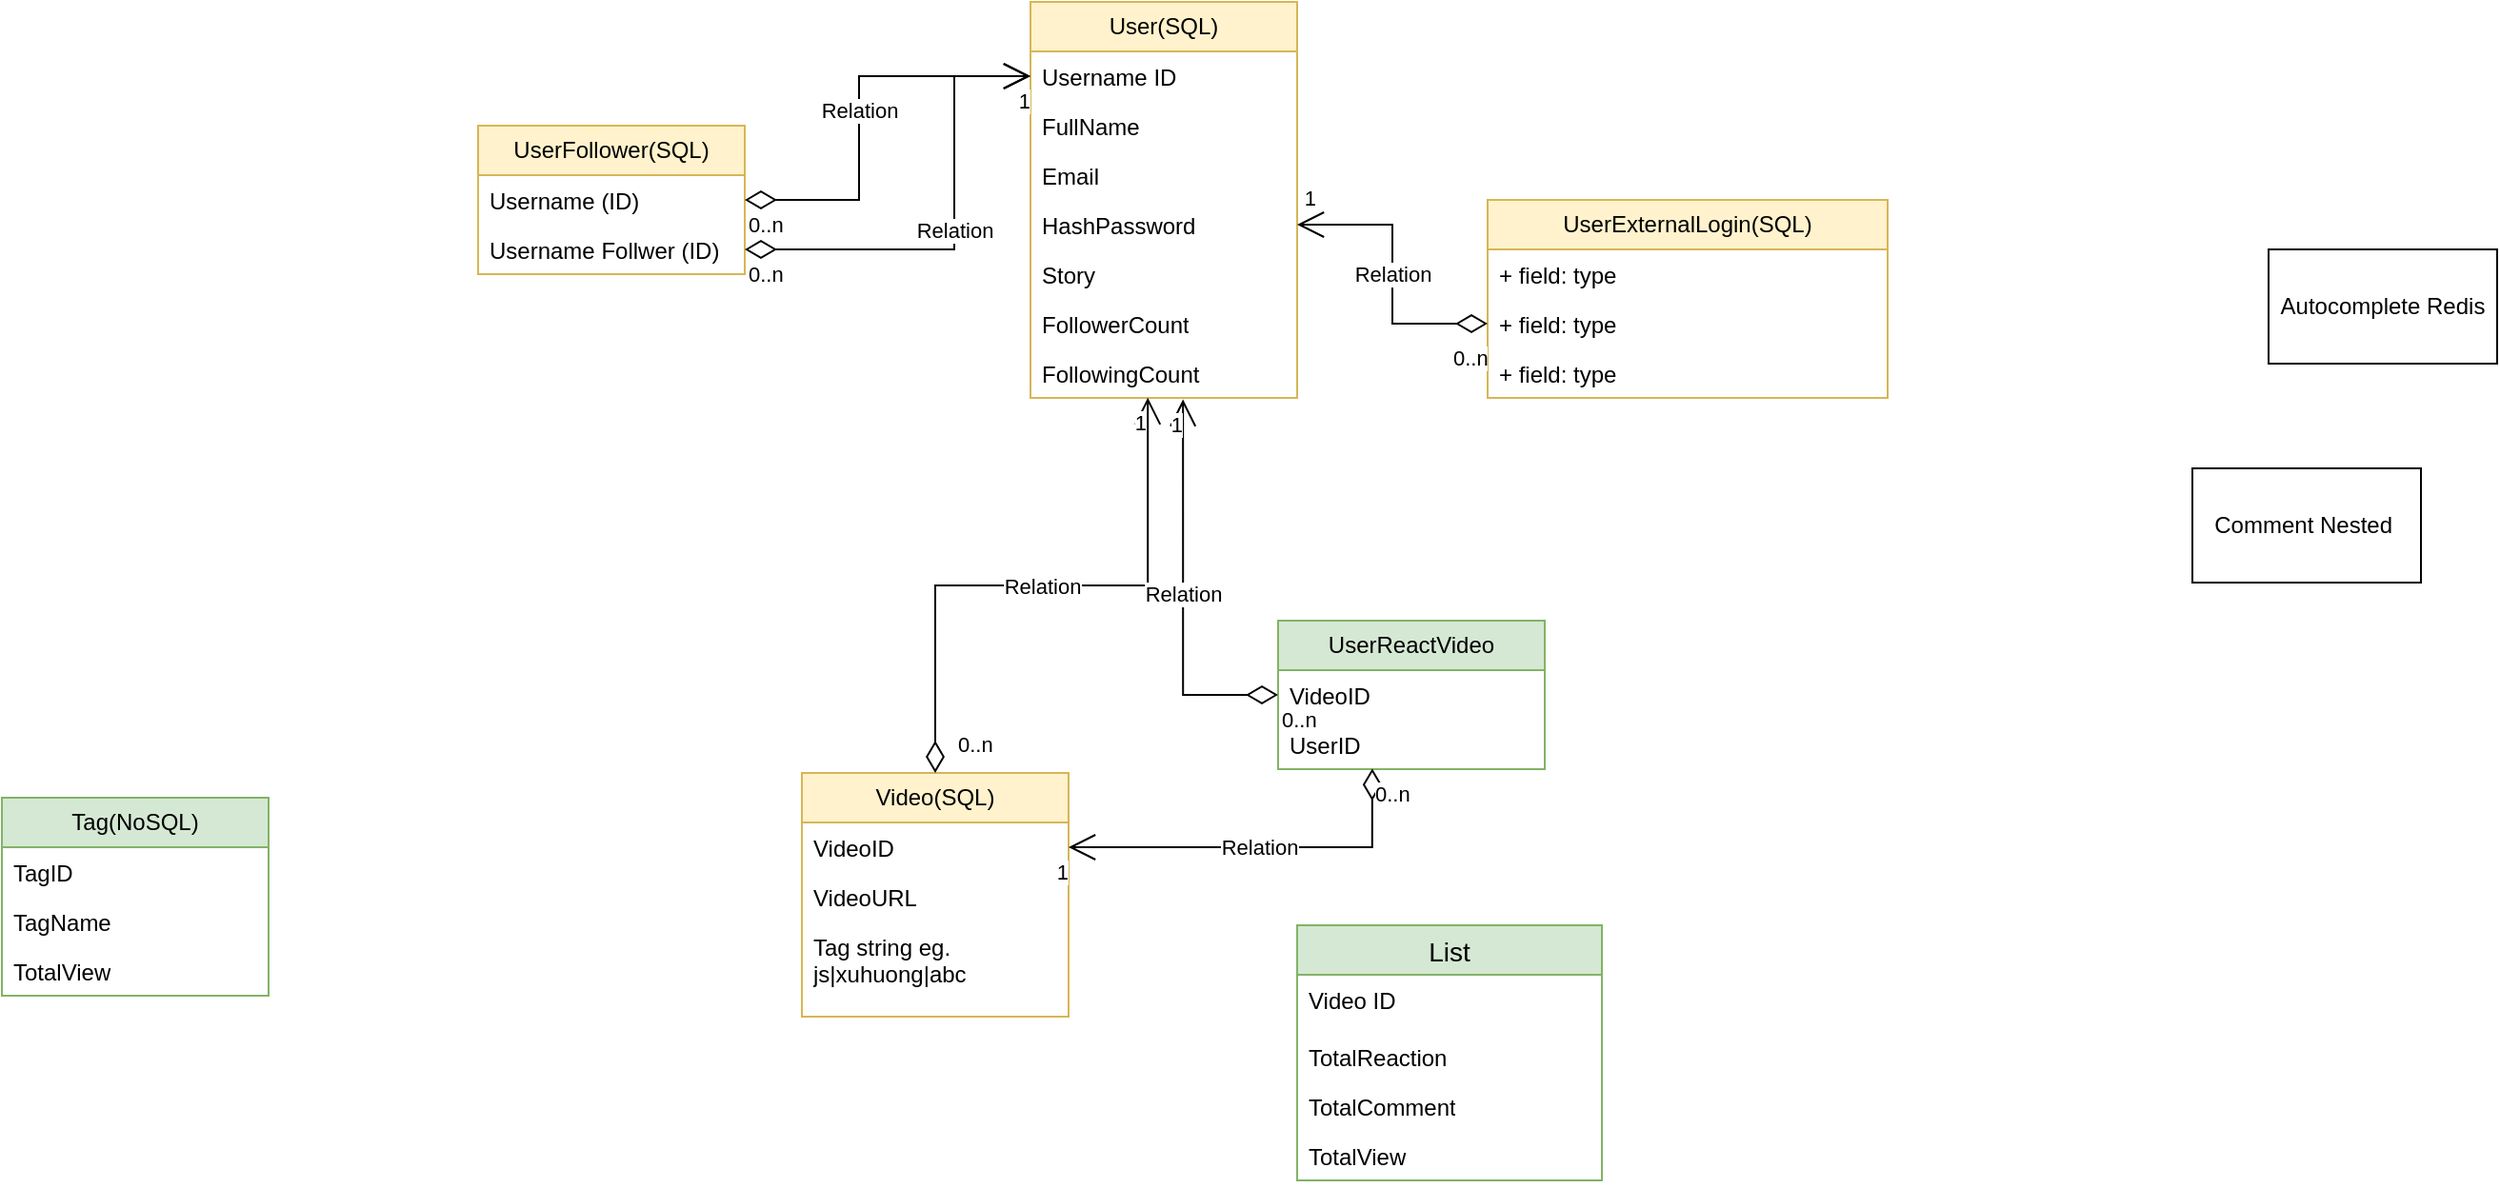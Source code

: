 <mxfile version="21.6.8" type="device" pages="2">
  <diagram name="EER" id="XyKFtOd7oVnVbGtcL6CF">
    <mxGraphModel dx="1886" dy="614" grid="1" gridSize="10" guides="1" tooltips="1" connect="1" arrows="1" fold="1" page="1" pageScale="1" pageWidth="850" pageHeight="1100" math="0" shadow="0">
      <root>
        <mxCell id="0" />
        <mxCell id="1" parent="0" />
        <mxCell id="Qx_WIyM45afaayBWKGsE-9" value="User(SQL)" style="swimlane;fontStyle=0;childLayout=stackLayout;horizontal=1;startSize=26;fillColor=#fff2cc;horizontalStack=0;resizeParent=1;resizeParentMax=0;resizeLast=0;collapsible=1;marginBottom=0;whiteSpace=wrap;html=1;strokeColor=#d6b656;" parent="1" vertex="1">
          <mxGeometry x="150" y="455" width="140" height="208" as="geometry" />
        </mxCell>
        <mxCell id="Qx_WIyM45afaayBWKGsE-10" value="Username ID" style="text;strokeColor=none;fillColor=none;align=left;verticalAlign=top;spacingLeft=4;spacingRight=4;overflow=hidden;rotatable=0;points=[[0,0.5],[1,0.5]];portConstraint=eastwest;whiteSpace=wrap;html=1;" parent="Qx_WIyM45afaayBWKGsE-9" vertex="1">
          <mxGeometry y="26" width="140" height="26" as="geometry" />
        </mxCell>
        <mxCell id="Qx_WIyM45afaayBWKGsE-14" value="FullName" style="text;strokeColor=none;fillColor=none;align=left;verticalAlign=top;spacingLeft=4;spacingRight=4;overflow=hidden;rotatable=0;points=[[0,0.5],[1,0.5]];portConstraint=eastwest;whiteSpace=wrap;html=1;" parent="Qx_WIyM45afaayBWKGsE-9" vertex="1">
          <mxGeometry y="52" width="140" height="26" as="geometry" />
        </mxCell>
        <mxCell id="Qx_WIyM45afaayBWKGsE-11" value="Email" style="text;strokeColor=none;fillColor=none;align=left;verticalAlign=top;spacingLeft=4;spacingRight=4;overflow=hidden;rotatable=0;points=[[0,0.5],[1,0.5]];portConstraint=eastwest;whiteSpace=wrap;html=1;" parent="Qx_WIyM45afaayBWKGsE-9" vertex="1">
          <mxGeometry y="78" width="140" height="26" as="geometry" />
        </mxCell>
        <mxCell id="Qx_WIyM45afaayBWKGsE-12" value="HashPassword" style="text;strokeColor=none;fillColor=none;align=left;verticalAlign=top;spacingLeft=4;spacingRight=4;overflow=hidden;rotatable=0;points=[[0,0.5],[1,0.5]];portConstraint=eastwest;whiteSpace=wrap;html=1;" parent="Qx_WIyM45afaayBWKGsE-9" vertex="1">
          <mxGeometry y="104" width="140" height="26" as="geometry" />
        </mxCell>
        <mxCell id="Qx_WIyM45afaayBWKGsE-15" value="Story" style="text;strokeColor=none;fillColor=none;align=left;verticalAlign=top;spacingLeft=4;spacingRight=4;overflow=hidden;rotatable=0;points=[[0,0.5],[1,0.5]];portConstraint=eastwest;whiteSpace=wrap;html=1;" parent="Qx_WIyM45afaayBWKGsE-9" vertex="1">
          <mxGeometry y="130" width="140" height="26" as="geometry" />
        </mxCell>
        <mxCell id="Qx_WIyM45afaayBWKGsE-13" value="FollowerCount" style="text;strokeColor=none;fillColor=none;align=left;verticalAlign=top;spacingLeft=4;spacingRight=4;overflow=hidden;rotatable=0;points=[[0,0.5],[1,0.5]];portConstraint=eastwest;whiteSpace=wrap;html=1;" parent="Qx_WIyM45afaayBWKGsE-9" vertex="1">
          <mxGeometry y="156" width="140" height="26" as="geometry" />
        </mxCell>
        <mxCell id="Qx_WIyM45afaayBWKGsE-24" value="FollowingCount" style="text;strokeColor=none;fillColor=none;align=left;verticalAlign=top;spacingLeft=4;spacingRight=4;overflow=hidden;rotatable=0;points=[[0,0.5],[1,0.5]];portConstraint=eastwest;whiteSpace=wrap;html=1;" parent="Qx_WIyM45afaayBWKGsE-9" vertex="1">
          <mxGeometry y="182" width="140" height="26" as="geometry" />
        </mxCell>
        <mxCell id="Qx_WIyM45afaayBWKGsE-16" value="UserExternalLogin(SQL)" style="swimlane;fontStyle=0;childLayout=stackLayout;horizontal=1;startSize=26;fillColor=#fff2cc;horizontalStack=0;resizeParent=1;resizeParentMax=0;resizeLast=0;collapsible=1;marginBottom=0;whiteSpace=wrap;html=1;strokeColor=#d6b656;" parent="1" vertex="1">
          <mxGeometry x="390" y="559" width="210" height="104" as="geometry" />
        </mxCell>
        <mxCell id="Qx_WIyM45afaayBWKGsE-17" value="+ field: type" style="text;strokeColor=none;fillColor=none;align=left;verticalAlign=top;spacingLeft=4;spacingRight=4;overflow=hidden;rotatable=0;points=[[0,0.5],[1,0.5]];portConstraint=eastwest;whiteSpace=wrap;html=1;" parent="Qx_WIyM45afaayBWKGsE-16" vertex="1">
          <mxGeometry y="26" width="210" height="26" as="geometry" />
        </mxCell>
        <mxCell id="Qx_WIyM45afaayBWKGsE-18" value="+ field: type" style="text;strokeColor=none;fillColor=none;align=left;verticalAlign=top;spacingLeft=4;spacingRight=4;overflow=hidden;rotatable=0;points=[[0,0.5],[1,0.5]];portConstraint=eastwest;whiteSpace=wrap;html=1;" parent="Qx_WIyM45afaayBWKGsE-16" vertex="1">
          <mxGeometry y="52" width="210" height="26" as="geometry" />
        </mxCell>
        <mxCell id="Qx_WIyM45afaayBWKGsE-19" value="+ field: type" style="text;strokeColor=none;fillColor=none;align=left;verticalAlign=top;spacingLeft=4;spacingRight=4;overflow=hidden;rotatable=0;points=[[0,0.5],[1,0.5]];portConstraint=eastwest;whiteSpace=wrap;html=1;" parent="Qx_WIyM45afaayBWKGsE-16" vertex="1">
          <mxGeometry y="78" width="210" height="26" as="geometry" />
        </mxCell>
        <mxCell id="Qx_WIyM45afaayBWKGsE-21" value="Relation" style="endArrow=open;html=1;endSize=12;startArrow=diamondThin;startSize=14;startFill=0;edgeStyle=orthogonalEdgeStyle;rounded=0;" parent="1" source="Qx_WIyM45afaayBWKGsE-18" target="Qx_WIyM45afaayBWKGsE-12" edge="1">
          <mxGeometry relative="1" as="geometry">
            <mxPoint x="260" y="850" as="sourcePoint" />
            <mxPoint x="420" y="850" as="targetPoint" />
          </mxGeometry>
        </mxCell>
        <mxCell id="Qx_WIyM45afaayBWKGsE-22" value="0..n" style="edgeLabel;resizable=0;html=1;align=left;verticalAlign=top;" parent="Qx_WIyM45afaayBWKGsE-21" connectable="0" vertex="1">
          <mxGeometry x="-1" relative="1" as="geometry">
            <mxPoint x="-20" y="5" as="offset" />
          </mxGeometry>
        </mxCell>
        <mxCell id="Qx_WIyM45afaayBWKGsE-23" value="1" style="edgeLabel;resizable=0;html=1;align=right;verticalAlign=top;" parent="Qx_WIyM45afaayBWKGsE-21" connectable="0" vertex="1">
          <mxGeometry x="1" relative="1" as="geometry">
            <mxPoint x="10" y="-27" as="offset" />
          </mxGeometry>
        </mxCell>
        <mxCell id="Qx_WIyM45afaayBWKGsE-25" value="UserFollower(SQL)" style="swimlane;fontStyle=0;childLayout=stackLayout;horizontal=1;startSize=26;fillColor=#fff2cc;horizontalStack=0;resizeParent=1;resizeParentMax=0;resizeLast=0;collapsible=1;marginBottom=0;whiteSpace=wrap;html=1;strokeColor=#d6b656;" parent="1" vertex="1">
          <mxGeometry x="-140" y="520" width="140" height="78" as="geometry" />
        </mxCell>
        <mxCell id="Qx_WIyM45afaayBWKGsE-26" value="Username (ID)" style="text;strokeColor=none;fillColor=none;align=left;verticalAlign=top;spacingLeft=4;spacingRight=4;overflow=hidden;rotatable=0;points=[[0,0.5],[1,0.5]];portConstraint=eastwest;whiteSpace=wrap;html=1;" parent="Qx_WIyM45afaayBWKGsE-25" vertex="1">
          <mxGeometry y="26" width="140" height="26" as="geometry" />
        </mxCell>
        <mxCell id="Qx_WIyM45afaayBWKGsE-27" value="Username Follwer (ID)" style="text;strokeColor=none;fillColor=none;align=left;verticalAlign=top;spacingLeft=4;spacingRight=4;overflow=hidden;rotatable=0;points=[[0,0.5],[1,0.5]];portConstraint=eastwest;whiteSpace=wrap;html=1;" parent="Qx_WIyM45afaayBWKGsE-25" vertex="1">
          <mxGeometry y="52" width="140" height="26" as="geometry" />
        </mxCell>
        <mxCell id="Qx_WIyM45afaayBWKGsE-29" value="Relation" style="endArrow=open;html=1;endSize=12;startArrow=diamondThin;startSize=14;startFill=0;edgeStyle=orthogonalEdgeStyle;rounded=0;exitX=1;exitY=0.5;exitDx=0;exitDy=0;entryX=0;entryY=0.5;entryDx=0;entryDy=0;" parent="1" source="Qx_WIyM45afaayBWKGsE-27" target="Qx_WIyM45afaayBWKGsE-10" edge="1">
          <mxGeometry relative="1" as="geometry">
            <mxPoint x="-130" y="800" as="sourcePoint" />
            <mxPoint x="110" y="510" as="targetPoint" />
            <Array as="points">
              <mxPoint x="110" y="585" />
              <mxPoint x="110" y="494" />
            </Array>
          </mxGeometry>
        </mxCell>
        <mxCell id="Qx_WIyM45afaayBWKGsE-30" value="0..n" style="edgeLabel;resizable=0;html=1;align=left;verticalAlign=top;" parent="Qx_WIyM45afaayBWKGsE-29" connectable="0" vertex="1">
          <mxGeometry x="-1" relative="1" as="geometry" />
        </mxCell>
        <mxCell id="Qx_WIyM45afaayBWKGsE-31" value="1" style="edgeLabel;resizable=0;html=1;align=right;verticalAlign=top;" parent="Qx_WIyM45afaayBWKGsE-29" connectable="0" vertex="1">
          <mxGeometry x="1" relative="1" as="geometry" />
        </mxCell>
        <mxCell id="Qx_WIyM45afaayBWKGsE-32" value="Relation" style="endArrow=open;html=1;endSize=12;startArrow=diamondThin;startSize=14;startFill=0;edgeStyle=orthogonalEdgeStyle;rounded=0;exitX=1;exitY=0.5;exitDx=0;exitDy=0;entryX=0;entryY=0.5;entryDx=0;entryDy=0;" parent="1" source="Qx_WIyM45afaayBWKGsE-26" target="Qx_WIyM45afaayBWKGsE-10" edge="1">
          <mxGeometry relative="1" as="geometry">
            <mxPoint x="-80" y="450" as="sourcePoint" />
            <mxPoint x="50" y="560" as="targetPoint" />
            <Array as="points">
              <mxPoint x="60" y="559" />
              <mxPoint x="60" y="494" />
            </Array>
          </mxGeometry>
        </mxCell>
        <mxCell id="Qx_WIyM45afaayBWKGsE-33" value="0..n" style="edgeLabel;resizable=0;html=1;align=left;verticalAlign=top;" parent="Qx_WIyM45afaayBWKGsE-32" connectable="0" vertex="1">
          <mxGeometry x="-1" relative="1" as="geometry" />
        </mxCell>
        <mxCell id="Qx_WIyM45afaayBWKGsE-34" value="1" style="edgeLabel;resizable=0;html=1;align=right;verticalAlign=top;" parent="Qx_WIyM45afaayBWKGsE-32" connectable="0" vertex="1">
          <mxGeometry x="1" relative="1" as="geometry" />
        </mxCell>
        <mxCell id="Qx_WIyM45afaayBWKGsE-35" value="Video(SQL)" style="swimlane;fontStyle=0;childLayout=stackLayout;horizontal=1;startSize=26;fillColor=#fff2cc;horizontalStack=0;resizeParent=1;resizeParentMax=0;resizeLast=0;collapsible=1;marginBottom=0;whiteSpace=wrap;html=1;strokeColor=#d6b656;" parent="1" vertex="1">
          <mxGeometry x="30" y="860" width="140" height="128" as="geometry" />
        </mxCell>
        <mxCell id="Qx_WIyM45afaayBWKGsE-38" value="VideoID" style="text;strokeColor=none;fillColor=none;align=left;verticalAlign=top;spacingLeft=4;spacingRight=4;overflow=hidden;rotatable=0;points=[[0,0.5],[1,0.5]];portConstraint=eastwest;whiteSpace=wrap;html=1;" parent="Qx_WIyM45afaayBWKGsE-35" vertex="1">
          <mxGeometry y="26" width="140" height="26" as="geometry" />
        </mxCell>
        <mxCell id="Qx_WIyM45afaayBWKGsE-39" value="VideoURL" style="text;strokeColor=none;fillColor=none;align=left;verticalAlign=top;spacingLeft=4;spacingRight=4;overflow=hidden;rotatable=0;points=[[0,0.5],[1,0.5]];portConstraint=eastwest;whiteSpace=wrap;html=1;" parent="Qx_WIyM45afaayBWKGsE-35" vertex="1">
          <mxGeometry y="52" width="140" height="26" as="geometry" />
        </mxCell>
        <mxCell id="6t5_fzubayQNWb-cLoRB-16" value="Tag string eg. js|xuhuong|abc" style="text;strokeColor=none;fillColor=none;align=left;verticalAlign=top;spacingLeft=4;spacingRight=4;overflow=hidden;rotatable=0;points=[[0,0.5],[1,0.5]];portConstraint=eastwest;whiteSpace=wrap;html=1;" vertex="1" parent="Qx_WIyM45afaayBWKGsE-35">
          <mxGeometry y="78" width="140" height="50" as="geometry" />
        </mxCell>
        <mxCell id="Qx_WIyM45afaayBWKGsE-40" value="Tag(NoSQL)" style="swimlane;fontStyle=0;childLayout=stackLayout;horizontal=1;startSize=26;fillColor=#d5e8d4;horizontalStack=0;resizeParent=1;resizeParentMax=0;resizeLast=0;collapsible=1;marginBottom=0;whiteSpace=wrap;html=1;strokeColor=#82b366;" parent="1" vertex="1">
          <mxGeometry x="-390" y="873" width="140" height="104" as="geometry" />
        </mxCell>
        <mxCell id="Qx_WIyM45afaayBWKGsE-41" value="TagID" style="text;strokeColor=none;fillColor=none;align=left;verticalAlign=top;spacingLeft=4;spacingRight=4;overflow=hidden;rotatable=0;points=[[0,0.5],[1,0.5]];portConstraint=eastwest;whiteSpace=wrap;html=1;" parent="Qx_WIyM45afaayBWKGsE-40" vertex="1">
          <mxGeometry y="26" width="140" height="26" as="geometry" />
        </mxCell>
        <mxCell id="Qx_WIyM45afaayBWKGsE-42" value="TagName" style="text;strokeColor=none;fillColor=none;align=left;verticalAlign=top;spacingLeft=4;spacingRight=4;overflow=hidden;rotatable=0;points=[[0,0.5],[1,0.5]];portConstraint=eastwest;whiteSpace=wrap;html=1;" parent="Qx_WIyM45afaayBWKGsE-40" vertex="1">
          <mxGeometry y="52" width="140" height="26" as="geometry" />
        </mxCell>
        <mxCell id="Qx_WIyM45afaayBWKGsE-43" value="TotalView" style="text;strokeColor=none;fillColor=none;align=left;verticalAlign=top;spacingLeft=4;spacingRight=4;overflow=hidden;rotatable=0;points=[[0,0.5],[1,0.5]];portConstraint=eastwest;whiteSpace=wrap;html=1;" parent="Qx_WIyM45afaayBWKGsE-40" vertex="1">
          <mxGeometry y="78" width="140" height="26" as="geometry" />
        </mxCell>
        <mxCell id="Qx_WIyM45afaayBWKGsE-44" value="Relation" style="endArrow=open;html=1;endSize=12;startArrow=diamondThin;startSize=14;startFill=0;edgeStyle=orthogonalEdgeStyle;rounded=0;entryX=0.44;entryY=0.994;entryDx=0;entryDy=0;entryPerimeter=0;exitX=0.5;exitY=0;exitDx=0;exitDy=0;" parent="1" source="Qx_WIyM45afaayBWKGsE-35" target="Qx_WIyM45afaayBWKGsE-24" edge="1">
          <mxGeometry relative="1" as="geometry">
            <mxPoint x="70" y="767.99" as="sourcePoint" />
            <mxPoint x="193.38" y="620.002" as="targetPoint" />
          </mxGeometry>
        </mxCell>
        <mxCell id="Qx_WIyM45afaayBWKGsE-45" value="0..n" style="edgeLabel;resizable=0;html=1;align=left;verticalAlign=top;" parent="Qx_WIyM45afaayBWKGsE-44" connectable="0" vertex="1">
          <mxGeometry x="-1" relative="1" as="geometry">
            <mxPoint x="10" y="-28" as="offset" />
          </mxGeometry>
        </mxCell>
        <mxCell id="Qx_WIyM45afaayBWKGsE-46" value="1" style="edgeLabel;resizable=0;html=1;align=right;verticalAlign=top;" parent="Qx_WIyM45afaayBWKGsE-44" connectable="0" vertex="1">
          <mxGeometry x="1" relative="1" as="geometry" />
        </mxCell>
        <mxCell id="Qx_WIyM45afaayBWKGsE-58" value="UserReactVideo" style="swimlane;fontStyle=0;childLayout=stackLayout;horizontal=1;startSize=26;fillColor=#d5e8d4;horizontalStack=0;resizeParent=1;resizeParentMax=0;resizeLast=0;collapsible=1;marginBottom=0;whiteSpace=wrap;html=1;strokeColor=#82b366;" parent="1" vertex="1">
          <mxGeometry x="280" y="780" width="140" height="78" as="geometry" />
        </mxCell>
        <mxCell id="Qx_WIyM45afaayBWKGsE-59" value="VideoID" style="text;strokeColor=none;fillColor=none;align=left;verticalAlign=top;spacingLeft=4;spacingRight=4;overflow=hidden;rotatable=0;points=[[0,0.5],[1,0.5]];portConstraint=eastwest;whiteSpace=wrap;html=1;" parent="Qx_WIyM45afaayBWKGsE-58" vertex="1">
          <mxGeometry y="26" width="140" height="26" as="geometry" />
        </mxCell>
        <mxCell id="Qx_WIyM45afaayBWKGsE-60" value="UserID" style="text;strokeColor=none;fillColor=none;align=left;verticalAlign=top;spacingLeft=4;spacingRight=4;overflow=hidden;rotatable=0;points=[[0,0.5],[1,0.5]];portConstraint=eastwest;whiteSpace=wrap;html=1;" parent="Qx_WIyM45afaayBWKGsE-58" vertex="1">
          <mxGeometry y="52" width="140" height="26" as="geometry" />
        </mxCell>
        <mxCell id="Qx_WIyM45afaayBWKGsE-62" value="Relation" style="endArrow=open;html=1;endSize=12;startArrow=diamondThin;startSize=14;startFill=0;edgeStyle=orthogonalEdgeStyle;rounded=0;exitX=0.353;exitY=0.988;exitDx=0;exitDy=0;exitPerimeter=0;entryX=1;entryY=0.5;entryDx=0;entryDy=0;" parent="1" source="Qx_WIyM45afaayBWKGsE-60" target="Qx_WIyM45afaayBWKGsE-38" edge="1">
          <mxGeometry relative="1" as="geometry">
            <mxPoint x="250" y="950" as="sourcePoint" />
            <mxPoint x="410" y="950" as="targetPoint" />
          </mxGeometry>
        </mxCell>
        <mxCell id="Qx_WIyM45afaayBWKGsE-63" value="0..n" style="edgeLabel;resizable=0;html=1;align=left;verticalAlign=top;" parent="Qx_WIyM45afaayBWKGsE-62" connectable="0" vertex="1">
          <mxGeometry x="-1" relative="1" as="geometry" />
        </mxCell>
        <mxCell id="Qx_WIyM45afaayBWKGsE-64" value="1" style="edgeLabel;resizable=0;html=1;align=right;verticalAlign=top;" parent="Qx_WIyM45afaayBWKGsE-62" connectable="0" vertex="1">
          <mxGeometry x="1" relative="1" as="geometry" />
        </mxCell>
        <mxCell id="Qx_WIyM45afaayBWKGsE-65" value="Relation" style="endArrow=open;html=1;endSize=12;startArrow=diamondThin;startSize=14;startFill=0;edgeStyle=orthogonalEdgeStyle;rounded=0;exitX=0;exitY=0.5;exitDx=0;exitDy=0;entryX=0.572;entryY=1.029;entryDx=0;entryDy=0;entryPerimeter=0;" parent="1" source="Qx_WIyM45afaayBWKGsE-59" target="Qx_WIyM45afaayBWKGsE-24" edge="1">
          <mxGeometry relative="1" as="geometry">
            <mxPoint x="280" y="700" as="sourcePoint" />
            <mxPoint x="440" y="700" as="targetPoint" />
          </mxGeometry>
        </mxCell>
        <mxCell id="Qx_WIyM45afaayBWKGsE-66" value="0..n" style="edgeLabel;resizable=0;html=1;align=left;verticalAlign=top;" parent="Qx_WIyM45afaayBWKGsE-65" connectable="0" vertex="1">
          <mxGeometry x="-1" relative="1" as="geometry" />
        </mxCell>
        <mxCell id="Qx_WIyM45afaayBWKGsE-67" value="1" style="edgeLabel;resizable=0;html=1;align=right;verticalAlign=top;" parent="Qx_WIyM45afaayBWKGsE-65" connectable="0" vertex="1">
          <mxGeometry x="1" relative="1" as="geometry" />
        </mxCell>
        <mxCell id="Qx_WIyM45afaayBWKGsE-68" value="Autocomplete Redis" style="rounded=0;whiteSpace=wrap;html=1;" parent="1" vertex="1">
          <mxGeometry x="800" y="585" width="120" height="60" as="geometry" />
        </mxCell>
        <mxCell id="Qx_WIyM45afaayBWKGsE-69" value="Comment Nested&amp;nbsp;" style="rounded=0;whiteSpace=wrap;html=1;" parent="1" vertex="1">
          <mxGeometry x="760" y="700" width="120" height="60" as="geometry" />
        </mxCell>
        <mxCell id="zJhxtppJ9f52qYp1kEqT-1" value="List" style="swimlane;fontStyle=0;childLayout=stackLayout;horizontal=1;startSize=26;horizontalStack=0;resizeParent=1;resizeParentMax=0;resizeLast=0;collapsible=1;marginBottom=0;align=center;fontSize=14;fillColor=#d5e8d4;strokeColor=#82b366;" vertex="1" parent="1">
          <mxGeometry x="290" y="940" width="160" height="134" as="geometry" />
        </mxCell>
        <mxCell id="zJhxtppJ9f52qYp1kEqT-2" value="Video ID" style="text;strokeColor=none;fillColor=none;spacingLeft=4;spacingRight=4;overflow=hidden;rotatable=0;points=[[0,0.5],[1,0.5]];portConstraint=eastwest;fontSize=12;whiteSpace=wrap;html=1;" vertex="1" parent="zJhxtppJ9f52qYp1kEqT-1">
          <mxGeometry y="26" width="160" height="30" as="geometry" />
        </mxCell>
        <mxCell id="6t5_fzubayQNWb-cLoRB-17" value="TotalReaction" style="text;strokeColor=none;fillColor=none;align=left;verticalAlign=top;spacingLeft=4;spacingRight=4;overflow=hidden;rotatable=0;points=[[0,0.5],[1,0.5]];portConstraint=eastwest;whiteSpace=wrap;html=1;" vertex="1" parent="zJhxtppJ9f52qYp1kEqT-1">
          <mxGeometry y="56" width="160" height="26" as="geometry" />
        </mxCell>
        <mxCell id="6t5_fzubayQNWb-cLoRB-18" value="TotalComment" style="text;strokeColor=none;fillColor=none;align=left;verticalAlign=top;spacingLeft=4;spacingRight=4;overflow=hidden;rotatable=0;points=[[0,0.5],[1,0.5]];portConstraint=eastwest;whiteSpace=wrap;html=1;" vertex="1" parent="zJhxtppJ9f52qYp1kEqT-1">
          <mxGeometry y="82" width="160" height="26" as="geometry" />
        </mxCell>
        <mxCell id="6t5_fzubayQNWb-cLoRB-19" value="TotalView" style="text;strokeColor=none;fillColor=none;align=left;verticalAlign=top;spacingLeft=4;spacingRight=4;overflow=hidden;rotatable=0;points=[[0,0.5],[1,0.5]];portConstraint=eastwest;whiteSpace=wrap;html=1;" vertex="1" parent="zJhxtppJ9f52qYp1kEqT-1">
          <mxGeometry y="108" width="160" height="26" as="geometry" />
        </mxCell>
      </root>
    </mxGraphModel>
  </diagram>
  <diagram id="2kNqERTH6GHP-nLYeSBE" name="docker">
    <mxGraphModel dx="1036" dy="614" grid="1" gridSize="10" guides="1" tooltips="1" connect="1" arrows="1" fold="1" page="1" pageScale="1" pageWidth="850" pageHeight="1100" math="0" shadow="0">
      <root>
        <mxCell id="0" />
        <mxCell id="1" parent="0" />
        <mxCell id="yrV5y1xZ7giwoWJVQqIU-1" value="" style="image;sketch=0;aspect=fixed;html=1;points=[];align=center;fontSize=12;image=img/lib/mscae/Docker.svg;" parent="1" vertex="1">
          <mxGeometry x="190" y="120" width="50" height="41" as="geometry" />
        </mxCell>
        <mxCell id="yrV5y1xZ7giwoWJVQqIU-2" value="API" style="text;html=1;align=center;verticalAlign=middle;resizable=0;points=[];autosize=1;strokeColor=none;fillColor=none;" parent="1" vertex="1">
          <mxGeometry x="190" y="158" width="40" height="30" as="geometry" />
        </mxCell>
        <mxCell id="yrV5y1xZ7giwoWJVQqIU-3" value="" style="image;sketch=0;aspect=fixed;html=1;points=[];align=center;fontSize=12;image=img/lib/mscae/Docker.svg;" parent="1" vertex="1">
          <mxGeometry x="385" y="110" width="50" height="41" as="geometry" />
        </mxCell>
        <mxCell id="yrV5y1xZ7giwoWJVQqIU-4" value="Background Job" style="text;html=1;align=center;verticalAlign=middle;resizable=0;points=[];autosize=1;strokeColor=none;fillColor=none;" parent="1" vertex="1">
          <mxGeometry x="370" y="158" width="110" height="30" as="geometry" />
        </mxCell>
        <mxCell id="yrV5y1xZ7giwoWJVQqIU-61" value="Video" style="shape=datastore;whiteSpace=wrap;html=1;" parent="1" vertex="1">
          <mxGeometry x="290" y="10" width="60" height="60" as="geometry" />
        </mxCell>
      </root>
    </mxGraphModel>
  </diagram>
</mxfile>

